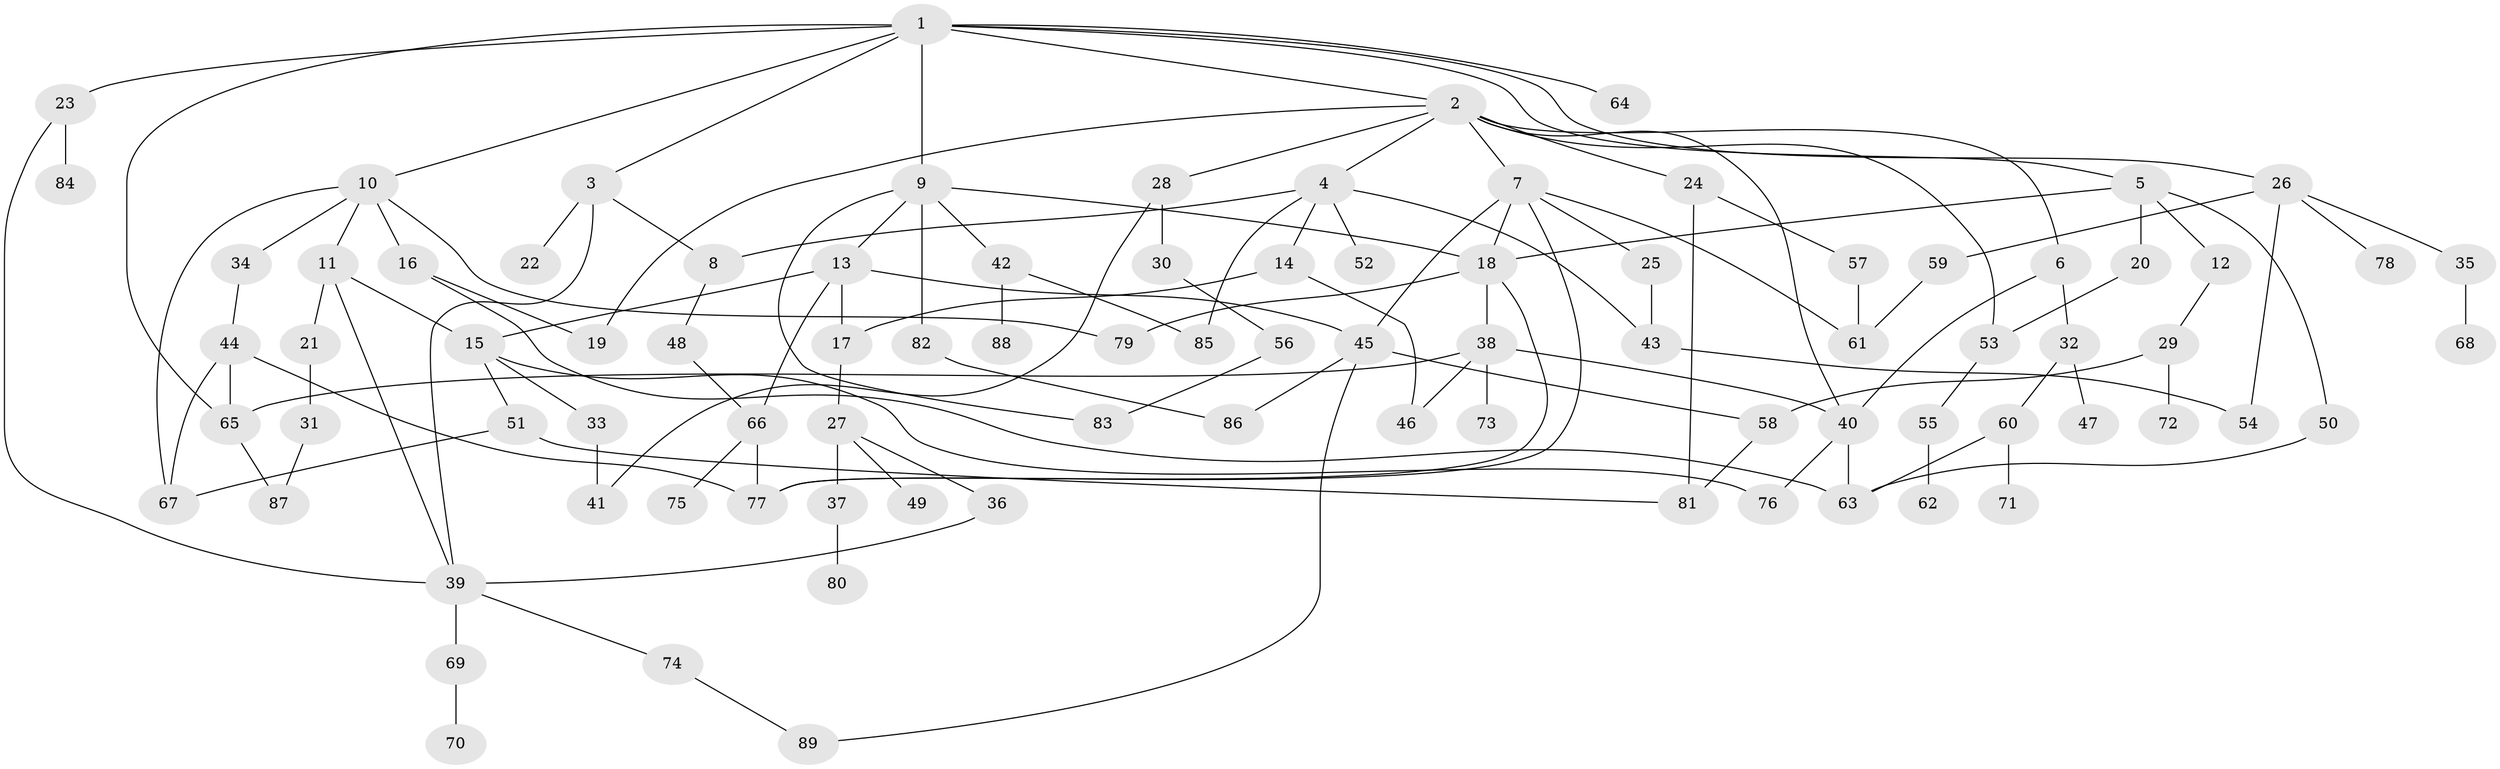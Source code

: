 // coarse degree distribution, {8: 0.016129032258064516, 2: 0.3225806451612903, 1: 0.25806451612903225, 3: 0.20967741935483872, 5: 0.0967741935483871, 11: 0.016129032258064516, 12: 0.016129032258064516, 4: 0.04838709677419355, 16: 0.016129032258064516}
// Generated by graph-tools (version 1.1) at 2025/45/03/04/25 21:45:51]
// undirected, 89 vertices, 128 edges
graph export_dot {
graph [start="1"]
  node [color=gray90,style=filled];
  1;
  2;
  3;
  4;
  5;
  6;
  7;
  8;
  9;
  10;
  11;
  12;
  13;
  14;
  15;
  16;
  17;
  18;
  19;
  20;
  21;
  22;
  23;
  24;
  25;
  26;
  27;
  28;
  29;
  30;
  31;
  32;
  33;
  34;
  35;
  36;
  37;
  38;
  39;
  40;
  41;
  42;
  43;
  44;
  45;
  46;
  47;
  48;
  49;
  50;
  51;
  52;
  53;
  54;
  55;
  56;
  57;
  58;
  59;
  60;
  61;
  62;
  63;
  64;
  65;
  66;
  67;
  68;
  69;
  70;
  71;
  72;
  73;
  74;
  75;
  76;
  77;
  78;
  79;
  80;
  81;
  82;
  83;
  84;
  85;
  86;
  87;
  88;
  89;
  1 -- 2;
  1 -- 3;
  1 -- 5;
  1 -- 9;
  1 -- 10;
  1 -- 23;
  1 -- 26;
  1 -- 64;
  1 -- 65;
  2 -- 4;
  2 -- 6;
  2 -- 7;
  2 -- 24;
  2 -- 28;
  2 -- 53;
  2 -- 19;
  2 -- 40;
  3 -- 8;
  3 -- 22;
  3 -- 39;
  4 -- 14;
  4 -- 52;
  4 -- 85;
  4 -- 43;
  4 -- 8;
  5 -- 12;
  5 -- 18;
  5 -- 20;
  5 -- 50;
  6 -- 32;
  6 -- 40;
  7 -- 25;
  7 -- 61;
  7 -- 77;
  7 -- 45;
  7 -- 18;
  8 -- 48;
  9 -- 13;
  9 -- 42;
  9 -- 82;
  9 -- 83;
  9 -- 18;
  10 -- 11;
  10 -- 16;
  10 -- 34;
  10 -- 67;
  10 -- 79;
  11 -- 21;
  11 -- 15;
  11 -- 39;
  12 -- 29;
  13 -- 15;
  13 -- 45;
  13 -- 66;
  13 -- 17;
  14 -- 17;
  14 -- 46;
  15 -- 33;
  15 -- 51;
  15 -- 76;
  16 -- 19;
  16 -- 63;
  17 -- 27;
  18 -- 38;
  18 -- 79;
  18 -- 77;
  20 -- 53;
  21 -- 31;
  23 -- 39;
  23 -- 84;
  24 -- 57;
  24 -- 81;
  25 -- 43;
  26 -- 35;
  26 -- 54;
  26 -- 59;
  26 -- 78;
  27 -- 36;
  27 -- 37;
  27 -- 49;
  28 -- 30;
  28 -- 41;
  29 -- 58;
  29 -- 72;
  30 -- 56;
  31 -- 87;
  32 -- 47;
  32 -- 60;
  33 -- 41;
  34 -- 44;
  35 -- 68;
  36 -- 39;
  37 -- 80;
  38 -- 40;
  38 -- 46;
  38 -- 73;
  38 -- 65;
  39 -- 69;
  39 -- 74;
  40 -- 63;
  40 -- 76;
  42 -- 88;
  42 -- 85;
  43 -- 54;
  44 -- 65;
  44 -- 77;
  44 -- 67;
  45 -- 86;
  45 -- 89;
  45 -- 58;
  48 -- 66;
  50 -- 63;
  51 -- 67;
  51 -- 81;
  53 -- 55;
  55 -- 62;
  56 -- 83;
  57 -- 61;
  58 -- 81;
  59 -- 61;
  60 -- 71;
  60 -- 63;
  65 -- 87;
  66 -- 75;
  66 -- 77;
  69 -- 70;
  74 -- 89;
  82 -- 86;
}
